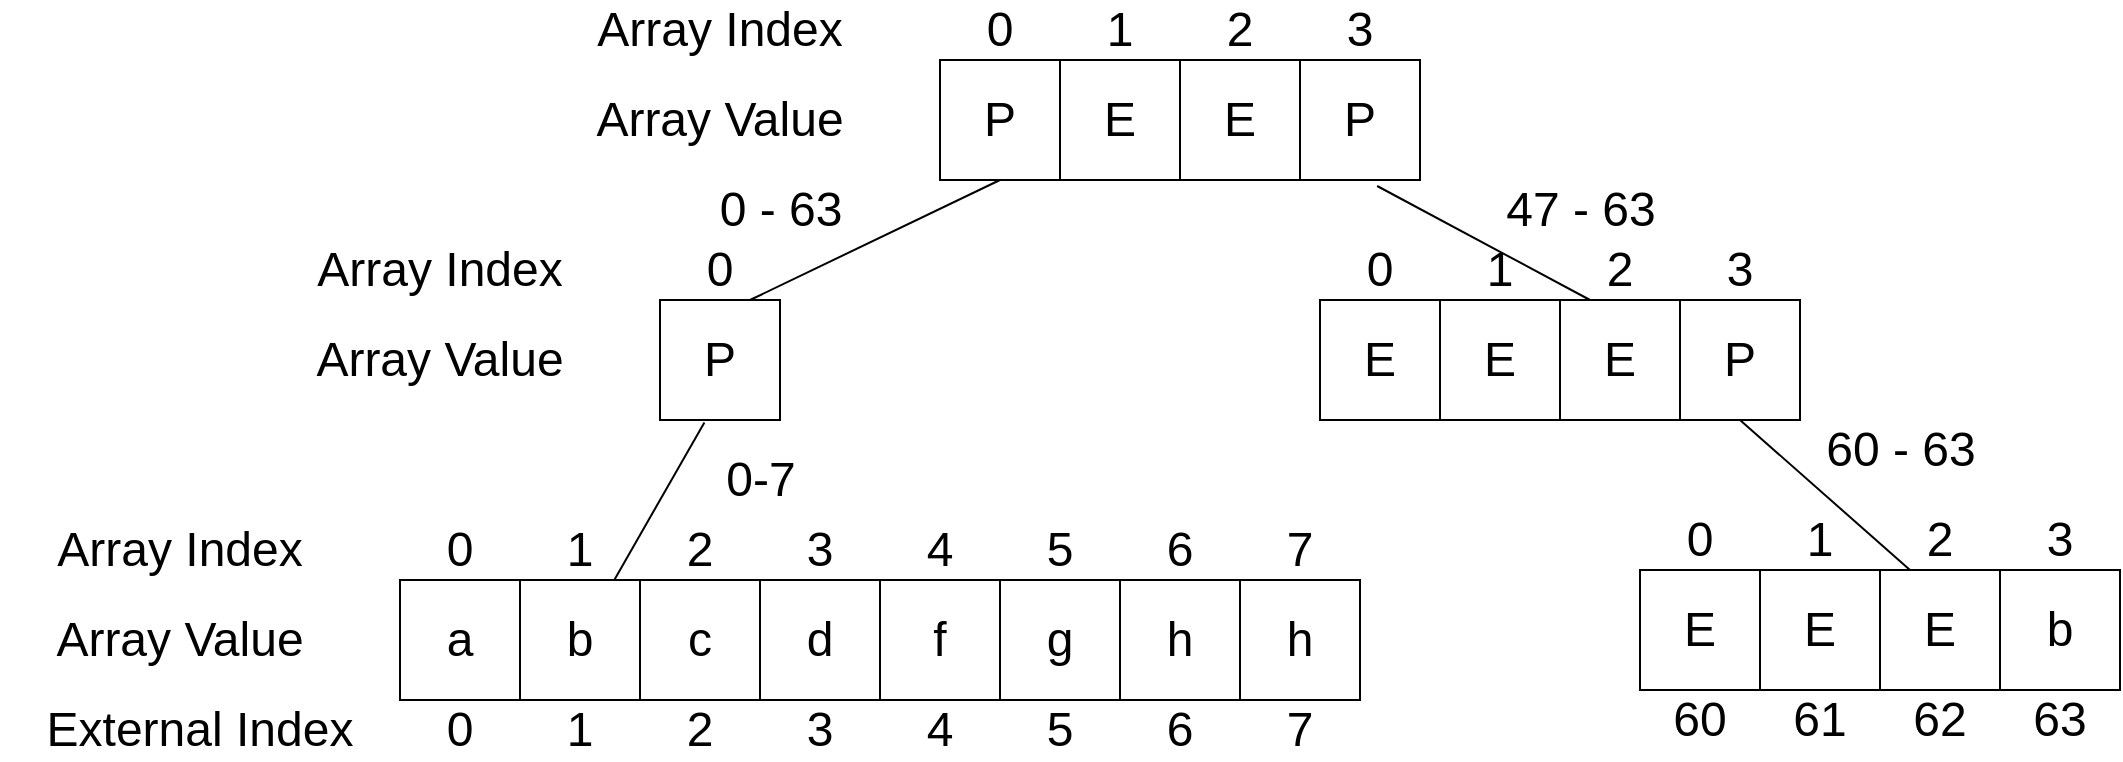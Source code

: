 <mxfile version="16.5.1" type="device"><diagram id="O4jIf51jikYerd3G6u9J" name="Page-1"><mxGraphModel dx="1102" dy="734" grid="1" gridSize="10" guides="1" tooltips="1" connect="1" arrows="1" fold="1" page="1" pageScale="1" pageWidth="850" pageHeight="1100" math="0" shadow="0"><root><mxCell id="0"/><mxCell id="1" parent="0"/><mxCell id="8a6ExuWJA7Mi2WjmINP_-1" value="a" style="rounded=0;whiteSpace=wrap;html=1;fontSize=24;" parent="1" vertex="1"><mxGeometry x="360" y="350" width="60" height="60" as="geometry"/></mxCell><mxCell id="8a6ExuWJA7Mi2WjmINP_-2" value="b" style="rounded=0;whiteSpace=wrap;html=1;fontSize=24;" parent="1" vertex="1"><mxGeometry x="420" y="350" width="60" height="60" as="geometry"/></mxCell><mxCell id="8a6ExuWJA7Mi2WjmINP_-3" value="c" style="rounded=0;whiteSpace=wrap;html=1;fontSize=24;" parent="1" vertex="1"><mxGeometry x="480" y="350" width="60" height="60" as="geometry"/></mxCell><mxCell id="8a6ExuWJA7Mi2WjmINP_-4" value="d" style="rounded=0;whiteSpace=wrap;html=1;fontSize=24;" parent="1" vertex="1"><mxGeometry x="540" y="350" width="60" height="60" as="geometry"/></mxCell><mxCell id="8a6ExuWJA7Mi2WjmINP_-6" value="0" style="text;html=1;strokeColor=none;fillColor=none;align=center;verticalAlign=middle;whiteSpace=wrap;rounded=0;fontSize=24;" parent="1" vertex="1"><mxGeometry x="360" y="320" width="60" height="30" as="geometry"/></mxCell><mxCell id="8a6ExuWJA7Mi2WjmINP_-7" value="1" style="text;html=1;strokeColor=none;fillColor=none;align=center;verticalAlign=middle;whiteSpace=wrap;rounded=0;fontSize=24;" parent="1" vertex="1"><mxGeometry x="420" y="320" width="60" height="30" as="geometry"/></mxCell><mxCell id="8a6ExuWJA7Mi2WjmINP_-8" value="2" style="text;html=1;strokeColor=none;fillColor=none;align=center;verticalAlign=middle;whiteSpace=wrap;rounded=0;fontSize=24;" parent="1" vertex="1"><mxGeometry x="480" y="320" width="60" height="30" as="geometry"/></mxCell><mxCell id="8a6ExuWJA7Mi2WjmINP_-9" value="3" style="text;html=1;strokeColor=none;fillColor=none;align=center;verticalAlign=middle;whiteSpace=wrap;rounded=0;fontSize=24;" parent="1" vertex="1"><mxGeometry x="540" y="320" width="60" height="30" as="geometry"/></mxCell><mxCell id="8a6ExuWJA7Mi2WjmINP_-10" value="Array Index" style="text;html=1;strokeColor=none;fillColor=none;align=center;verticalAlign=middle;whiteSpace=wrap;rounded=0;fontSize=24;" parent="1" vertex="1"><mxGeometry x="160" y="320" width="180" height="30" as="geometry"/></mxCell><mxCell id="8a6ExuWJA7Mi2WjmINP_-11" value="Array Value" style="text;html=1;strokeColor=none;fillColor=none;align=center;verticalAlign=middle;whiteSpace=wrap;rounded=0;fontSize=24;" parent="1" vertex="1"><mxGeometry x="160" y="365" width="180" height="30" as="geometry"/></mxCell><mxCell id="8a6ExuWJA7Mi2WjmINP_-12" value="External Index" style="text;html=1;strokeColor=none;fillColor=none;align=center;verticalAlign=middle;whiteSpace=wrap;rounded=0;fontSize=24;" parent="1" vertex="1"><mxGeometry x="170" y="410" width="180" height="30" as="geometry"/></mxCell><mxCell id="8a6ExuWJA7Mi2WjmINP_-13" value="0" style="text;html=1;strokeColor=none;fillColor=none;align=center;verticalAlign=middle;whiteSpace=wrap;rounded=0;fontSize=24;" parent="1" vertex="1"><mxGeometry x="360" y="410" width="60" height="30" as="geometry"/></mxCell><mxCell id="8a6ExuWJA7Mi2WjmINP_-14" value="1" style="text;html=1;strokeColor=none;fillColor=none;align=center;verticalAlign=middle;whiteSpace=wrap;rounded=0;fontSize=24;" parent="1" vertex="1"><mxGeometry x="420" y="410" width="60" height="30" as="geometry"/></mxCell><mxCell id="8a6ExuWJA7Mi2WjmINP_-15" value="2" style="text;html=1;strokeColor=none;fillColor=none;align=center;verticalAlign=middle;whiteSpace=wrap;rounded=0;fontSize=24;" parent="1" vertex="1"><mxGeometry x="480" y="410" width="60" height="30" as="geometry"/></mxCell><mxCell id="8a6ExuWJA7Mi2WjmINP_-16" value="3" style="text;html=1;strokeColor=none;fillColor=none;align=center;verticalAlign=middle;whiteSpace=wrap;rounded=0;fontSize=24;" parent="1" vertex="1"><mxGeometry x="540" y="410" width="60" height="30" as="geometry"/></mxCell><mxCell id="8a6ExuWJA7Mi2WjmINP_-17" value="P" style="rounded=0;whiteSpace=wrap;html=1;fontSize=24;" parent="1" vertex="1"><mxGeometry x="490" y="210" width="60" height="60" as="geometry"/></mxCell><mxCell id="8a6ExuWJA7Mi2WjmINP_-21" value="0" style="text;html=1;strokeColor=none;fillColor=none;align=center;verticalAlign=middle;whiteSpace=wrap;rounded=0;fontSize=24;" parent="1" vertex="1"><mxGeometry x="490" y="180" width="60" height="30" as="geometry"/></mxCell><mxCell id="8a6ExuWJA7Mi2WjmINP_-25" value="Array Index" style="text;html=1;strokeColor=none;fillColor=none;align=center;verticalAlign=middle;whiteSpace=wrap;rounded=0;fontSize=24;" parent="1" vertex="1"><mxGeometry x="290" y="180" width="180" height="30" as="geometry"/></mxCell><mxCell id="8a6ExuWJA7Mi2WjmINP_-26" value="Array Value" style="text;html=1;strokeColor=none;fillColor=none;align=center;verticalAlign=middle;whiteSpace=wrap;rounded=0;fontSize=24;" parent="1" vertex="1"><mxGeometry x="290" y="225" width="180" height="30" as="geometry"/></mxCell><mxCell id="8a6ExuWJA7Mi2WjmINP_-44" value="" style="endArrow=none;html=1;rounded=0;fontSize=24;exitX=0.75;exitY=1;exitDx=0;exitDy=0;entryX=0.5;entryY=1;entryDx=0;entryDy=0;" parent="1" source="8a6ExuWJA7Mi2WjmINP_-21" target="8a6ExuWJA7Mi2WjmINP_-49" edge="1"><mxGeometry width="50" height="50" relative="1" as="geometry"><mxPoint x="610" y="210" as="sourcePoint"/><mxPoint x="430" y="240" as="targetPoint"/></mxGeometry></mxCell><mxCell id="8a6ExuWJA7Mi2WjmINP_-46" value="0-7" style="text;html=1;align=center;verticalAlign=middle;resizable=0;points=[];autosize=1;strokeColor=none;fillColor=none;fontSize=24;" parent="1" vertex="1"><mxGeometry x="515" y="285" width="50" height="30" as="geometry"/></mxCell><mxCell id="8a6ExuWJA7Mi2WjmINP_-49" value="P" style="rounded=0;whiteSpace=wrap;html=1;fontSize=24;" parent="1" vertex="1"><mxGeometry x="630" y="90" width="60" height="60" as="geometry"/></mxCell><mxCell id="8a6ExuWJA7Mi2WjmINP_-50" value="E" style="rounded=0;whiteSpace=wrap;html=1;fontSize=24;" parent="1" vertex="1"><mxGeometry x="690" y="90" width="60" height="60" as="geometry"/></mxCell><mxCell id="8a6ExuWJA7Mi2WjmINP_-51" value="E" style="rounded=0;whiteSpace=wrap;html=1;fontSize=24;" parent="1" vertex="1"><mxGeometry x="750" y="90" width="60" height="60" as="geometry"/></mxCell><mxCell id="8a6ExuWJA7Mi2WjmINP_-52" value="P" style="rounded=0;whiteSpace=wrap;html=1;fontSize=24;" parent="1" vertex="1"><mxGeometry x="810" y="90" width="60" height="60" as="geometry"/></mxCell><mxCell id="8a6ExuWJA7Mi2WjmINP_-53" value="0" style="text;html=1;strokeColor=none;fillColor=none;align=center;verticalAlign=middle;whiteSpace=wrap;rounded=0;fontSize=24;" parent="1" vertex="1"><mxGeometry x="630" y="60" width="60" height="30" as="geometry"/></mxCell><mxCell id="8a6ExuWJA7Mi2WjmINP_-54" value="1" style="text;html=1;strokeColor=none;fillColor=none;align=center;verticalAlign=middle;whiteSpace=wrap;rounded=0;fontSize=24;" parent="1" vertex="1"><mxGeometry x="690" y="60" width="60" height="30" as="geometry"/></mxCell><mxCell id="8a6ExuWJA7Mi2WjmINP_-55" value="2" style="text;html=1;strokeColor=none;fillColor=none;align=center;verticalAlign=middle;whiteSpace=wrap;rounded=0;fontSize=24;" parent="1" vertex="1"><mxGeometry x="750" y="60" width="60" height="30" as="geometry"/></mxCell><mxCell id="8a6ExuWJA7Mi2WjmINP_-56" value="3" style="text;html=1;strokeColor=none;fillColor=none;align=center;verticalAlign=middle;whiteSpace=wrap;rounded=0;fontSize=24;" parent="1" vertex="1"><mxGeometry x="810" y="60" width="60" height="30" as="geometry"/></mxCell><mxCell id="8a6ExuWJA7Mi2WjmINP_-57" value="Array Index" style="text;html=1;strokeColor=none;fillColor=none;align=center;verticalAlign=middle;whiteSpace=wrap;rounded=0;fontSize=24;" parent="1" vertex="1"><mxGeometry x="430" y="60" width="180" height="30" as="geometry"/></mxCell><mxCell id="8a6ExuWJA7Mi2WjmINP_-58" value="Array Value" style="text;html=1;strokeColor=none;fillColor=none;align=center;verticalAlign=middle;whiteSpace=wrap;rounded=0;fontSize=24;" parent="1" vertex="1"><mxGeometry x="430" y="105" width="180" height="30" as="geometry"/></mxCell><mxCell id="8a6ExuWJA7Mi2WjmINP_-61" value="" style="endArrow=none;html=1;rounded=0;fontSize=24;exitX=0.37;exitY=1.02;exitDx=0;exitDy=0;exitPerimeter=0;" parent="1" source="8a6ExuWJA7Mi2WjmINP_-17" target="8a6ExuWJA7Mi2WjmINP_-2" edge="1"><mxGeometry width="50" height="50" relative="1" as="geometry"><mxPoint x="620" y="220" as="sourcePoint"/><mxPoint x="620" y="160" as="targetPoint"/></mxGeometry></mxCell><mxCell id="8a6ExuWJA7Mi2WjmINP_-62" value="0 - 63" style="text;html=1;align=center;verticalAlign=middle;resizable=0;points=[];autosize=1;strokeColor=none;fillColor=none;fontSize=24;" parent="1" vertex="1"><mxGeometry x="510" y="150" width="80" height="30" as="geometry"/></mxCell><mxCell id="8a6ExuWJA7Mi2WjmINP_-63" value="E" style="rounded=0;whiteSpace=wrap;html=1;fontSize=24;" parent="1" vertex="1"><mxGeometry x="820" y="210" width="60" height="60" as="geometry"/></mxCell><mxCell id="8a6ExuWJA7Mi2WjmINP_-64" value="E" style="rounded=0;whiteSpace=wrap;html=1;fontSize=24;" parent="1" vertex="1"><mxGeometry x="880" y="210" width="60" height="60" as="geometry"/></mxCell><mxCell id="8a6ExuWJA7Mi2WjmINP_-65" value="E" style="rounded=0;whiteSpace=wrap;html=1;fontSize=24;" parent="1" vertex="1"><mxGeometry x="940" y="210" width="60" height="60" as="geometry"/></mxCell><mxCell id="8a6ExuWJA7Mi2WjmINP_-66" value="P" style="rounded=0;whiteSpace=wrap;html=1;fontSize=24;" parent="1" vertex="1"><mxGeometry x="1000" y="210" width="60" height="60" as="geometry"/></mxCell><mxCell id="8a6ExuWJA7Mi2WjmINP_-67" value="0" style="text;html=1;strokeColor=none;fillColor=none;align=center;verticalAlign=middle;whiteSpace=wrap;rounded=0;fontSize=24;" parent="1" vertex="1"><mxGeometry x="820" y="180" width="60" height="30" as="geometry"/></mxCell><mxCell id="8a6ExuWJA7Mi2WjmINP_-68" value="1" style="text;html=1;strokeColor=none;fillColor=none;align=center;verticalAlign=middle;whiteSpace=wrap;rounded=0;fontSize=24;" parent="1" vertex="1"><mxGeometry x="880" y="180" width="60" height="30" as="geometry"/></mxCell><mxCell id="8a6ExuWJA7Mi2WjmINP_-69" value="2" style="text;html=1;strokeColor=none;fillColor=none;align=center;verticalAlign=middle;whiteSpace=wrap;rounded=0;fontSize=24;" parent="1" vertex="1"><mxGeometry x="940" y="180" width="60" height="30" as="geometry"/></mxCell><mxCell id="8a6ExuWJA7Mi2WjmINP_-70" value="3" style="text;html=1;strokeColor=none;fillColor=none;align=center;verticalAlign=middle;whiteSpace=wrap;rounded=0;fontSize=24;" parent="1" vertex="1"><mxGeometry x="1000" y="180" width="60" height="30" as="geometry"/></mxCell><mxCell id="8a6ExuWJA7Mi2WjmINP_-73" value="" style="endArrow=none;html=1;rounded=0;fontSize=24;entryX=0.643;entryY=1.05;entryDx=0;entryDy=0;entryPerimeter=0;exitX=0.25;exitY=1;exitDx=0;exitDy=0;" parent="1" source="8a6ExuWJA7Mi2WjmINP_-69" target="8a6ExuWJA7Mi2WjmINP_-52" edge="1"><mxGeometry width="50" height="50" relative="1" as="geometry"><mxPoint x="630" y="290" as="sourcePoint"/><mxPoint x="680" y="240" as="targetPoint"/></mxGeometry></mxCell><mxCell id="8a6ExuWJA7Mi2WjmINP_-74" value="E" style="rounded=0;whiteSpace=wrap;html=1;fontSize=24;" parent="1" vertex="1"><mxGeometry x="980" y="345" width="60" height="60" as="geometry"/></mxCell><mxCell id="8a6ExuWJA7Mi2WjmINP_-75" value="E" style="rounded=0;whiteSpace=wrap;html=1;fontSize=24;" parent="1" vertex="1"><mxGeometry x="1040" y="345" width="60" height="60" as="geometry"/></mxCell><mxCell id="8a6ExuWJA7Mi2WjmINP_-76" value="E" style="rounded=0;whiteSpace=wrap;html=1;fontSize=24;" parent="1" vertex="1"><mxGeometry x="1100" y="345" width="60" height="60" as="geometry"/></mxCell><mxCell id="8a6ExuWJA7Mi2WjmINP_-77" value="b" style="rounded=0;whiteSpace=wrap;html=1;fontSize=24;" parent="1" vertex="1"><mxGeometry x="1160" y="345" width="60" height="60" as="geometry"/></mxCell><mxCell id="8a6ExuWJA7Mi2WjmINP_-78" value="0" style="text;html=1;strokeColor=none;fillColor=none;align=center;verticalAlign=middle;whiteSpace=wrap;rounded=0;fontSize=24;" parent="1" vertex="1"><mxGeometry x="980" y="315" width="60" height="30" as="geometry"/></mxCell><mxCell id="8a6ExuWJA7Mi2WjmINP_-79" value="1" style="text;html=1;strokeColor=none;fillColor=none;align=center;verticalAlign=middle;whiteSpace=wrap;rounded=0;fontSize=24;" parent="1" vertex="1"><mxGeometry x="1040" y="315" width="60" height="30" as="geometry"/></mxCell><mxCell id="8a6ExuWJA7Mi2WjmINP_-80" value="2" style="text;html=1;strokeColor=none;fillColor=none;align=center;verticalAlign=middle;whiteSpace=wrap;rounded=0;fontSize=24;" parent="1" vertex="1"><mxGeometry x="1100" y="315" width="60" height="30" as="geometry"/></mxCell><mxCell id="8a6ExuWJA7Mi2WjmINP_-81" value="3" style="text;html=1;strokeColor=none;fillColor=none;align=center;verticalAlign=middle;whiteSpace=wrap;rounded=0;fontSize=24;" parent="1" vertex="1"><mxGeometry x="1160" y="315" width="60" height="30" as="geometry"/></mxCell><mxCell id="8a6ExuWJA7Mi2WjmINP_-82" value="60" style="text;html=1;strokeColor=none;fillColor=none;align=center;verticalAlign=middle;whiteSpace=wrap;rounded=0;fontSize=24;" parent="1" vertex="1"><mxGeometry x="980" y="405" width="60" height="30" as="geometry"/></mxCell><mxCell id="8a6ExuWJA7Mi2WjmINP_-83" value="61" style="text;html=1;strokeColor=none;fillColor=none;align=center;verticalAlign=middle;whiteSpace=wrap;rounded=0;fontSize=24;" parent="1" vertex="1"><mxGeometry x="1040" y="405" width="60" height="30" as="geometry"/></mxCell><mxCell id="8a6ExuWJA7Mi2WjmINP_-84" value="62" style="text;html=1;strokeColor=none;fillColor=none;align=center;verticalAlign=middle;whiteSpace=wrap;rounded=0;fontSize=24;" parent="1" vertex="1"><mxGeometry x="1100" y="405" width="60" height="30" as="geometry"/></mxCell><mxCell id="8a6ExuWJA7Mi2WjmINP_-85" value="63" style="text;html=1;strokeColor=none;fillColor=none;align=center;verticalAlign=middle;whiteSpace=wrap;rounded=0;fontSize=24;" parent="1" vertex="1"><mxGeometry x="1160" y="405" width="60" height="30" as="geometry"/></mxCell><mxCell id="8a6ExuWJA7Mi2WjmINP_-86" value="" style="endArrow=none;html=1;rounded=0;fontSize=24;exitX=0.25;exitY=1;exitDx=0;exitDy=0;entryX=0.5;entryY=1;entryDx=0;entryDy=0;" parent="1" source="8a6ExuWJA7Mi2WjmINP_-80" target="8a6ExuWJA7Mi2WjmINP_-66" edge="1"><mxGeometry width="50" height="50" relative="1" as="geometry"><mxPoint x="790" y="290" as="sourcePoint"/><mxPoint x="840" y="240" as="targetPoint"/></mxGeometry></mxCell><mxCell id="jq4EPzi26GtcxsTzu3ce-1" value="47 - 63" style="text;html=1;align=center;verticalAlign=middle;resizable=0;points=[];autosize=1;strokeColor=none;fillColor=none;fontSize=24;" vertex="1" parent="1"><mxGeometry x="905" y="150" width="90" height="30" as="geometry"/></mxCell><mxCell id="jq4EPzi26GtcxsTzu3ce-2" value="60 - 63" style="text;html=1;align=center;verticalAlign=middle;resizable=0;points=[];autosize=1;strokeColor=none;fillColor=none;fontSize=24;" vertex="1" parent="1"><mxGeometry x="1065" y="270" width="90" height="30" as="geometry"/></mxCell><mxCell id="jq4EPzi26GtcxsTzu3ce-3" value="f" style="rounded=0;whiteSpace=wrap;html=1;fontSize=24;" vertex="1" parent="1"><mxGeometry x="600" y="350" width="60" height="60" as="geometry"/></mxCell><mxCell id="jq4EPzi26GtcxsTzu3ce-4" value="g" style="rounded=0;whiteSpace=wrap;html=1;fontSize=24;" vertex="1" parent="1"><mxGeometry x="660" y="350" width="60" height="60" as="geometry"/></mxCell><mxCell id="jq4EPzi26GtcxsTzu3ce-5" value="h" style="rounded=0;whiteSpace=wrap;html=1;fontSize=24;" vertex="1" parent="1"><mxGeometry x="720" y="350" width="60" height="60" as="geometry"/></mxCell><mxCell id="jq4EPzi26GtcxsTzu3ce-6" value="h" style="rounded=0;whiteSpace=wrap;html=1;fontSize=24;" vertex="1" parent="1"><mxGeometry x="780" y="350" width="60" height="60" as="geometry"/></mxCell><mxCell id="jq4EPzi26GtcxsTzu3ce-7" value="4" style="text;html=1;strokeColor=none;fillColor=none;align=center;verticalAlign=middle;whiteSpace=wrap;rounded=0;fontSize=24;" vertex="1" parent="1"><mxGeometry x="600" y="320" width="60" height="30" as="geometry"/></mxCell><mxCell id="jq4EPzi26GtcxsTzu3ce-8" value="5" style="text;html=1;strokeColor=none;fillColor=none;align=center;verticalAlign=middle;whiteSpace=wrap;rounded=0;fontSize=24;" vertex="1" parent="1"><mxGeometry x="660" y="320" width="60" height="30" as="geometry"/></mxCell><mxCell id="jq4EPzi26GtcxsTzu3ce-9" value="6" style="text;html=1;strokeColor=none;fillColor=none;align=center;verticalAlign=middle;whiteSpace=wrap;rounded=0;fontSize=24;" vertex="1" parent="1"><mxGeometry x="720" y="320" width="60" height="30" as="geometry"/></mxCell><mxCell id="jq4EPzi26GtcxsTzu3ce-10" value="7" style="text;html=1;strokeColor=none;fillColor=none;align=center;verticalAlign=middle;whiteSpace=wrap;rounded=0;fontSize=24;" vertex="1" parent="1"><mxGeometry x="780" y="320" width="60" height="30" as="geometry"/></mxCell><mxCell id="jq4EPzi26GtcxsTzu3ce-11" value="4" style="text;html=1;strokeColor=none;fillColor=none;align=center;verticalAlign=middle;whiteSpace=wrap;rounded=0;fontSize=24;" vertex="1" parent="1"><mxGeometry x="600" y="410" width="60" height="30" as="geometry"/></mxCell><mxCell id="jq4EPzi26GtcxsTzu3ce-12" value="5" style="text;html=1;strokeColor=none;fillColor=none;align=center;verticalAlign=middle;whiteSpace=wrap;rounded=0;fontSize=24;" vertex="1" parent="1"><mxGeometry x="660" y="410" width="60" height="30" as="geometry"/></mxCell><mxCell id="jq4EPzi26GtcxsTzu3ce-13" value="6" style="text;html=1;strokeColor=none;fillColor=none;align=center;verticalAlign=middle;whiteSpace=wrap;rounded=0;fontSize=24;" vertex="1" parent="1"><mxGeometry x="720" y="410" width="60" height="30" as="geometry"/></mxCell><mxCell id="jq4EPzi26GtcxsTzu3ce-14" value="7" style="text;html=1;strokeColor=none;fillColor=none;align=center;verticalAlign=middle;whiteSpace=wrap;rounded=0;fontSize=24;" vertex="1" parent="1"><mxGeometry x="780" y="410" width="60" height="30" as="geometry"/></mxCell></root></mxGraphModel></diagram></mxfile>